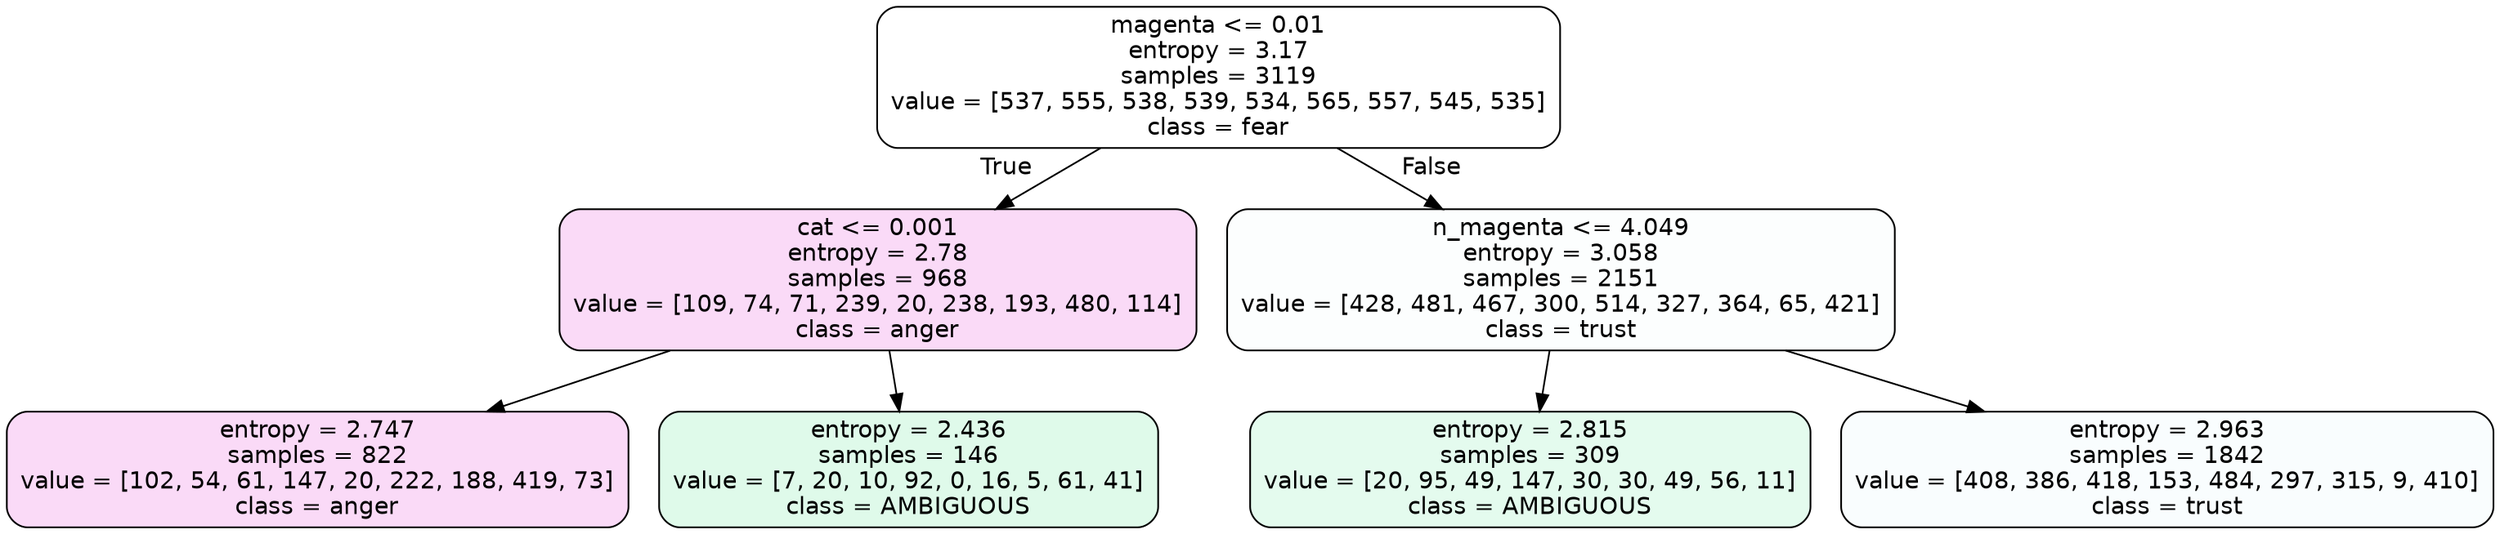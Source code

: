 digraph Tree {
node [shape=box, style="filled, rounded", color="black", fontname=helvetica] ;
edge [fontname=helvetica] ;
0 [label="magenta <= 0.01\nentropy = 3.17\nsamples = 3119\nvalue = [537, 555, 538, 539, 534, 565, 557, 545, 535]\nclass = fear", fillcolor="#3964e500"] ;
1 [label="cat <= 0.001\nentropy = 2.78\nsamples = 968\nvalue = [109, 74, 71, 239, 20, 238, 193, 480, 114]\nclass = anger", fillcolor="#e539d72f"] ;
0 -> 1 [labeldistance=2.5, labelangle=45, headlabel="True"] ;
2 [label="entropy = 2.747\nsamples = 822\nvalue = [102, 54, 61, 147, 20, 222, 188, 419, 73]\nclass = anger", fillcolor="#e539d72f"] ;
1 -> 2 ;
3 [label="entropy = 2.436\nsamples = 146\nvalue = [7, 20, 10, 92, 0, 16, 5, 61, 41]\nclass = AMBIGUOUS", fillcolor="#39e58129"] ;
1 -> 3 ;
4 [label="n_magenta <= 4.049\nentropy = 3.058\nsamples = 2151\nvalue = [428, 481, 467, 300, 514, 327, 364, 65, 421]\nclass = trust", fillcolor="#39d7e503"] ;
0 -> 4 [labeldistance=2.5, labelangle=-45, headlabel="False"] ;
5 [label="entropy = 2.815\nsamples = 309\nvalue = [20, 95, 49, 147, 30, 30, 49, 56, 11]\nclass = AMBIGUOUS", fillcolor="#39e58122"] ;
4 -> 5 ;
6 [label="entropy = 2.963\nsamples = 1842\nvalue = [408, 386, 418, 153, 484, 297, 315, 9, 410]\nclass = trust", fillcolor="#39d7e507"] ;
4 -> 6 ;
}